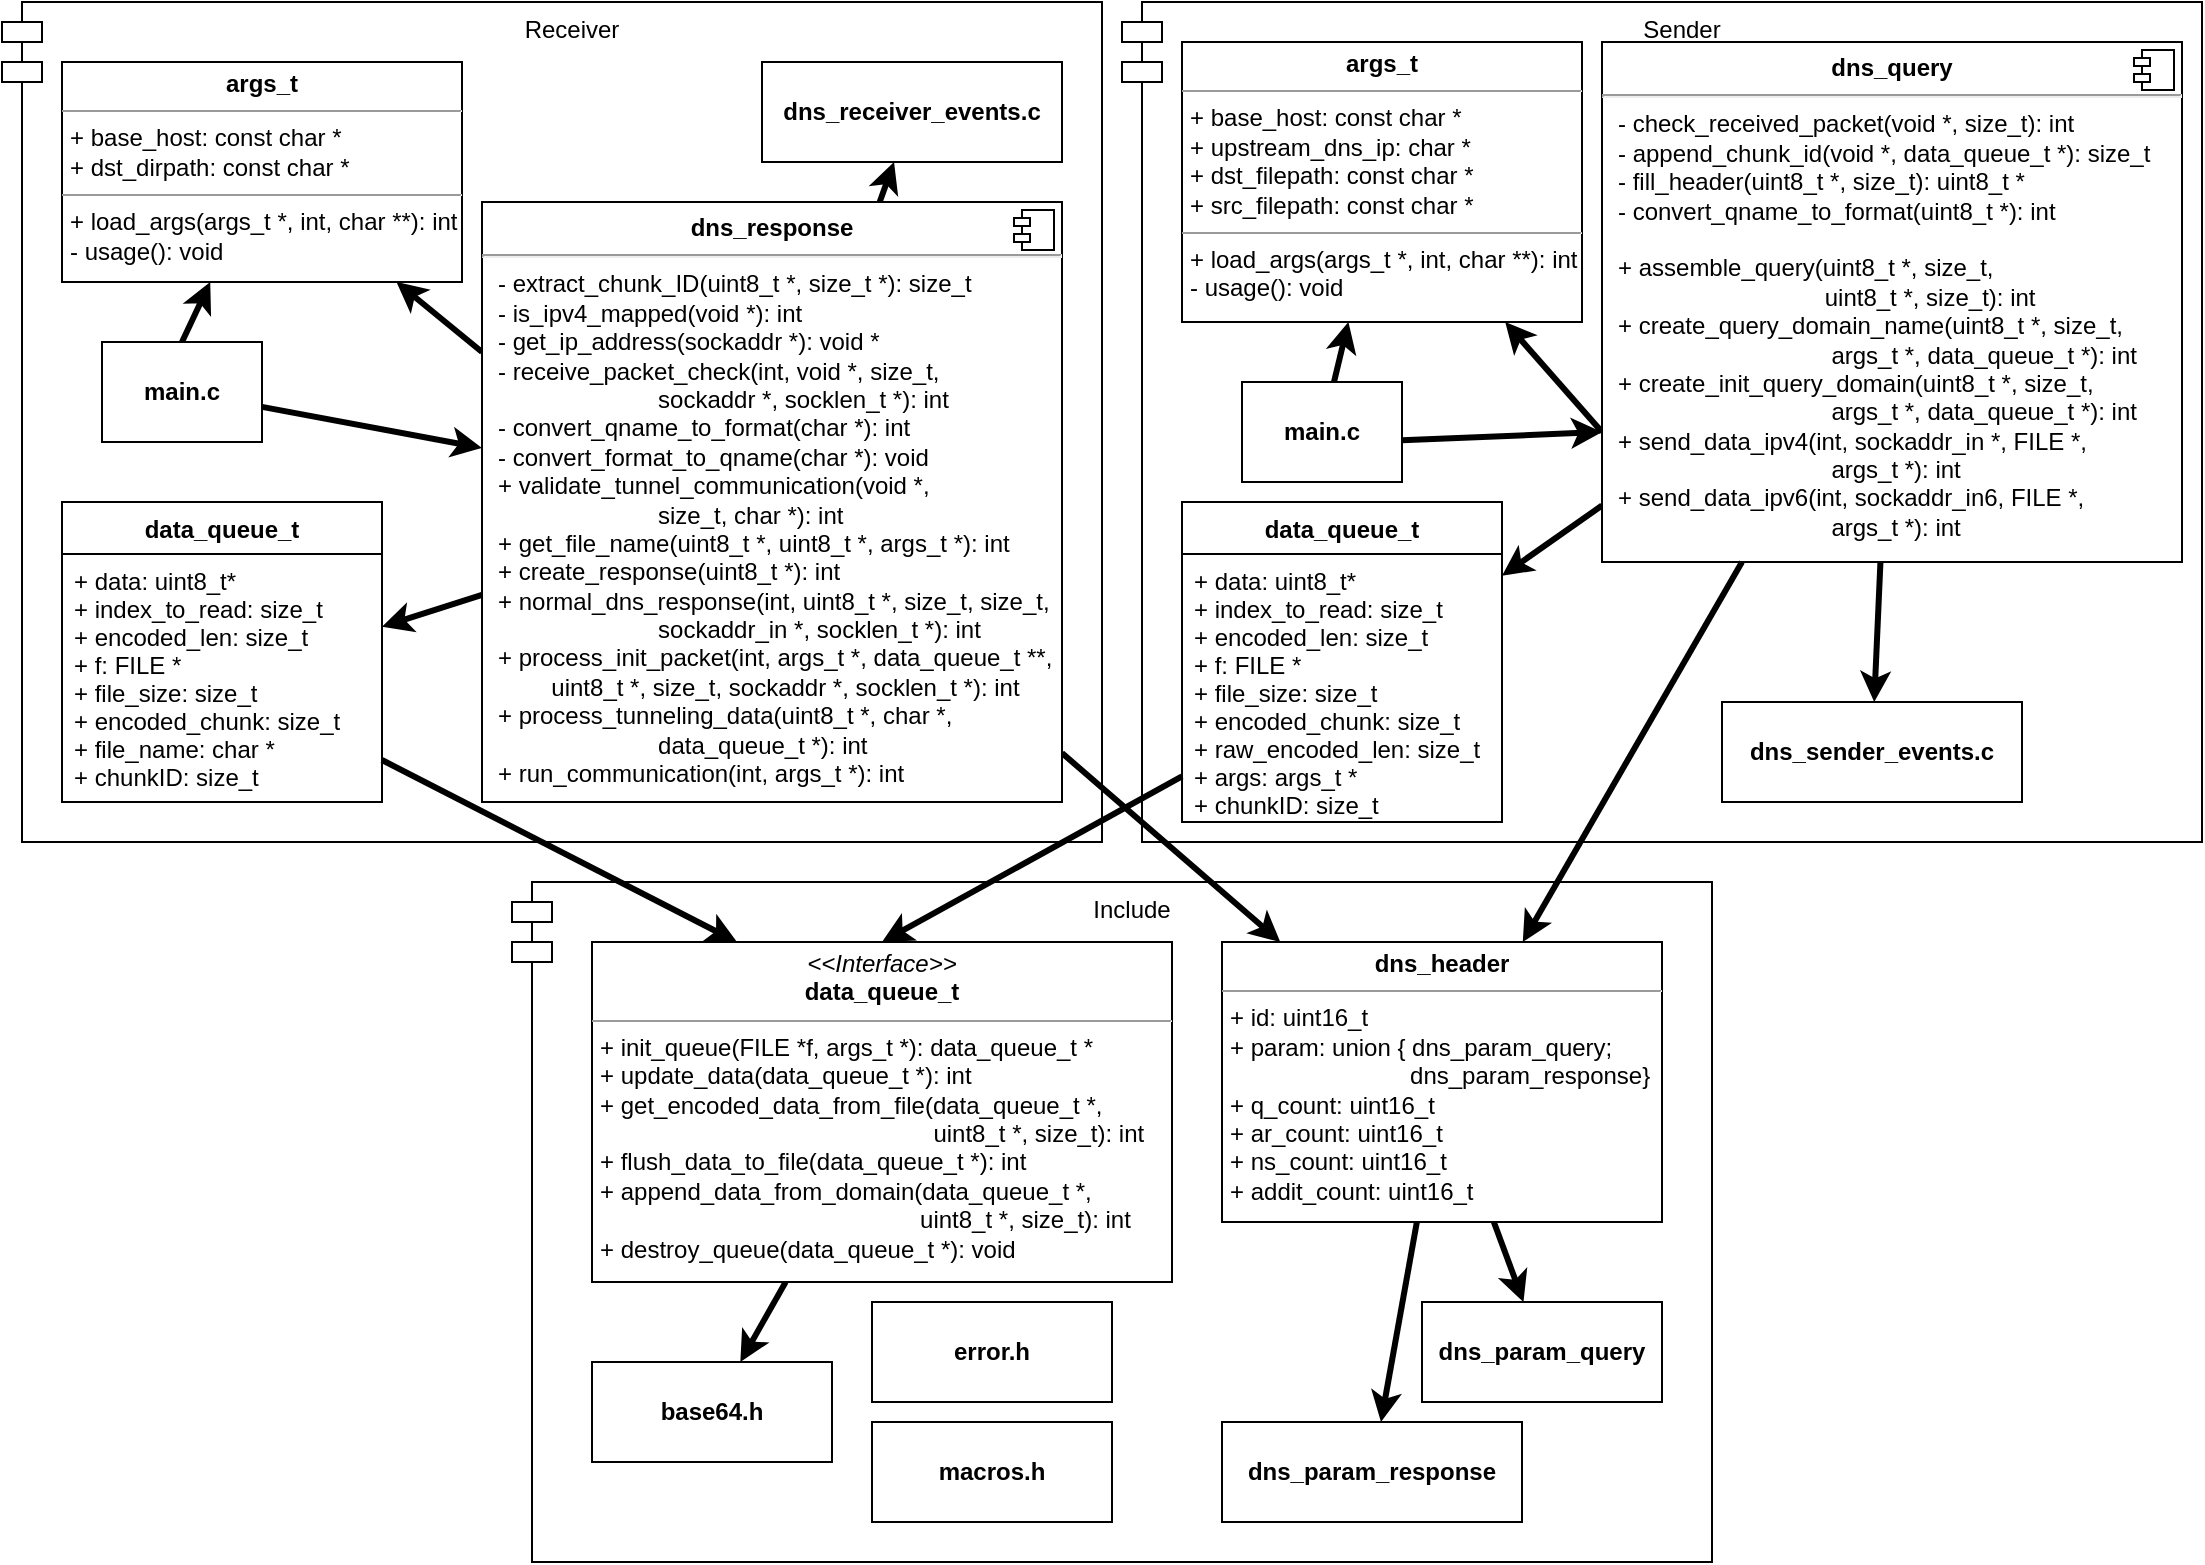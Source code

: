 <mxfile>
    <diagram id="RbQfovTWDlcBjstpYOmP" name="Class diagram">
        <mxGraphModel dx="936" dy="658" grid="1" gridSize="10" guides="1" tooltips="1" connect="1" arrows="1" fold="1" page="1" pageScale="1" pageWidth="1169" pageHeight="827" math="0" shadow="0">
            <root>
                <mxCell id="U9qJtLw5xcD7s-tx1f1j-0"/>
                <mxCell id="U9qJtLw5xcD7s-tx1f1j-1" parent="U9qJtLw5xcD7s-tx1f1j-0"/>
                <mxCell id="F_u8oEnG5R-xwCjrv69D-0" value="Receiver" style="shape=module;align=left;spacingLeft=20;align=center;verticalAlign=top;fontSize=12;" parent="U9qJtLw5xcD7s-tx1f1j-1" vertex="1">
                    <mxGeometry x="30" y="30" width="550" height="420" as="geometry"/>
                </mxCell>
                <mxCell id="F_u8oEnG5R-xwCjrv69D-1" value="Sender" style="shape=module;align=left;spacingLeft=20;align=center;verticalAlign=top;fontSize=12;" parent="U9qJtLw5xcD7s-tx1f1j-1" vertex="1">
                    <mxGeometry x="590" y="30" width="540" height="420" as="geometry"/>
                </mxCell>
                <mxCell id="F_u8oEnG5R-xwCjrv69D-47" style="edgeStyle=none;html=1;fontSize=12;strokeWidth=3;" parent="U9qJtLw5xcD7s-tx1f1j-1" source="F_u8oEnG5R-xwCjrv69D-12" target="F_u8oEnG5R-xwCjrv69D-44" edge="1">
                    <mxGeometry relative="1" as="geometry"/>
                </mxCell>
                <mxCell id="F_u8oEnG5R-xwCjrv69D-48" style="edgeStyle=none;html=1;fontSize=12;strokeWidth=3;" parent="U9qJtLw5xcD7s-tx1f1j-1" source="F_u8oEnG5R-xwCjrv69D-12" target="F_u8oEnG5R-xwCjrv69D-40" edge="1">
                    <mxGeometry relative="1" as="geometry"/>
                </mxCell>
                <mxCell id="F_u8oEnG5R-xwCjrv69D-49" style="edgeStyle=none;html=1;exitX=0;exitY=0.75;exitDx=0;exitDy=0;fontSize=12;strokeWidth=3;" parent="U9qJtLw5xcD7s-tx1f1j-1" source="F_u8oEnG5R-xwCjrv69D-12" target="F_u8oEnG5R-xwCjrv69D-32" edge="1">
                    <mxGeometry relative="1" as="geometry"/>
                </mxCell>
                <mxCell id="F_u8oEnG5R-xwCjrv69D-12" value="&lt;p style=&quot;margin: 0px ; margin-top: 6px ; text-align: center&quot;&gt;&lt;b&gt;dns_query&lt;/b&gt;&lt;/p&gt;&lt;hr&gt;&lt;p style=&quot;margin: 0px ; margin-left: 8px&quot;&gt;- check_received_packet(void *, size_t): int&lt;br&gt;- append_chunk_id(void *, data_queue_t *): size_t&lt;/p&gt;&lt;p style=&quot;margin: 0px ; margin-left: 8px&quot;&gt;- fill_header(uint8_t *, size_t): uint8_t *&lt;/p&gt;&lt;p style=&quot;margin: 0px ; margin-left: 8px&quot;&gt;- convert_qname_to_format(uint8_t *): int&lt;/p&gt;&lt;p style=&quot;margin: 0px ; margin-left: 8px&quot;&gt;&lt;br&gt;&lt;/p&gt;&lt;p style=&quot;margin: 0px ; margin-left: 8px&quot;&gt;+ assemble_query(uint8_t *, size_t,&lt;/p&gt;&lt;p style=&quot;margin: 0px ; margin-left: 8px&quot;&gt;&lt;span style=&quot;white-space: pre&quot;&gt;&#9;&lt;/span&gt;&lt;span style=&quot;white-space: pre&quot;&gt;&#9;&lt;/span&gt;&lt;span style=&quot;white-space: pre&quot;&gt;&#9;&lt;/span&gt;&amp;nbsp; &amp;nbsp; &amp;nbsp; &amp;nbsp;uint8_t *, size_t): int&lt;/p&gt;&lt;p style=&quot;margin: 0px ; margin-left: 8px&quot;&gt;+ create_query_domain_name(uint8_t *, size_t,&lt;/p&gt;&lt;p style=&quot;margin: 0px ; margin-left: 8px&quot;&gt;&lt;span style=&quot;white-space: pre&quot;&gt;&#9;&lt;/span&gt;&lt;span style=&quot;white-space: pre&quot;&gt;&#9;&lt;/span&gt;&lt;span style=&quot;white-space: pre&quot;&gt;&#9;&lt;/span&gt;&lt;span style=&quot;white-space: pre&quot;&gt;&#9;&lt;/span&gt;args_t *, data_queue_t *): int&lt;br&gt;&lt;/p&gt;&lt;p style=&quot;margin: 0px ; margin-left: 8px&quot;&gt;+ create_init_query_domain(uint8_t *, size_t,&lt;/p&gt;&lt;p style=&quot;margin: 0px ; margin-left: 8px&quot;&gt;&lt;span style=&quot;white-space: pre&quot;&gt;&#9;&lt;/span&gt;&lt;span style=&quot;white-space: pre&quot;&gt;&#9;&lt;/span&gt;&lt;span style=&quot;white-space: pre&quot;&gt;&#9;&lt;/span&gt;&lt;span style=&quot;white-space: pre&quot;&gt;&#9;&lt;/span&gt;args_t *, data_queue_t *): int&lt;br&gt;&lt;/p&gt;&lt;p style=&quot;margin: 0px ; margin-left: 8px&quot;&gt;+ send_data_ipv4(int, sockaddr_in *, FILE *,&lt;/p&gt;&lt;p style=&quot;margin: 0px ; margin-left: 8px&quot;&gt;&lt;span style=&quot;white-space: pre&quot;&gt;&#9;&lt;/span&gt;&lt;span style=&quot;white-space: pre&quot;&gt;&#9;&lt;/span&gt;&lt;span style=&quot;white-space: pre&quot;&gt;&#9;&lt;/span&gt;&lt;span style=&quot;white-space: pre&quot;&gt;&#9;&lt;/span&gt;args_t *): int&lt;br&gt;&lt;/p&gt;&lt;p style=&quot;margin: 0px ; margin-left: 8px&quot;&gt;+ send_data_ipv6(int, sockaddr_in6, FILE *,&lt;/p&gt;&lt;p style=&quot;margin: 0px ; margin-left: 8px&quot;&gt;&lt;span&gt;&lt;span style=&quot;white-space: pre&quot;&gt;&#9;&lt;/span&gt;&lt;span style=&quot;white-space: pre&quot;&gt;&#9;&lt;/span&gt;&lt;span style=&quot;white-space: pre&quot;&gt;&#9;&lt;/span&gt;&lt;span style=&quot;white-space: pre&quot;&gt;&#9;&lt;/span&gt;args_t *): int&lt;/span&gt;&lt;/p&gt;" style="align=left;overflow=fill;html=1;dropTarget=0;fontSize=12;" parent="U9qJtLw5xcD7s-tx1f1j-1" vertex="1">
                    <mxGeometry x="830" y="50" width="290" height="260" as="geometry"/>
                </mxCell>
                <mxCell id="F_u8oEnG5R-xwCjrv69D-13" value="" style="shape=component;jettyWidth=8;jettyHeight=4;fontSize=12;" parent="F_u8oEnG5R-xwCjrv69D-12" vertex="1">
                    <mxGeometry x="1" width="20" height="20" relative="1" as="geometry">
                        <mxPoint x="-24" y="4" as="offset"/>
                    </mxGeometry>
                </mxCell>
                <mxCell id="F_u8oEnG5R-xwCjrv69D-17" value="Include" style="shape=module;align=left;spacingLeft=20;align=center;verticalAlign=top;fontSize=12;" parent="U9qJtLw5xcD7s-tx1f1j-1" vertex="1">
                    <mxGeometry x="285" y="470" width="600" height="340" as="geometry"/>
                </mxCell>
                <mxCell id="F_u8oEnG5R-xwCjrv69D-53" style="edgeStyle=none;html=1;fontSize=12;strokeWidth=3;" parent="U9qJtLw5xcD7s-tx1f1j-1" source="F_u8oEnG5R-xwCjrv69D-24" target="F_u8oEnG5R-xwCjrv69D-25" edge="1">
                    <mxGeometry relative="1" as="geometry"/>
                </mxCell>
                <mxCell id="F_u8oEnG5R-xwCjrv69D-24" value="&lt;p style=&quot;margin: 0px ; margin-top: 4px ; text-align: center&quot;&gt;&lt;i&gt;&amp;lt;&amp;lt;Interface&amp;gt;&amp;gt;&lt;/i&gt;&lt;br&gt;&lt;b&gt;data_queue_t&lt;/b&gt;&lt;/p&gt;&lt;hr size=&quot;1&quot;&gt;&lt;p style=&quot;margin: 0px ; margin-left: 4px&quot;&gt;+ init_queue(FILE *f, args_t *): data_queue_t *&lt;br&gt;+ update_data(data_queue_t *): int&lt;/p&gt;&lt;p style=&quot;margin: 0px ; margin-left: 4px&quot;&gt;+ get_encoded_data_from_file(data_queue_t *,&lt;/p&gt;&lt;p style=&quot;margin: 0px ; margin-left: 4px&quot;&gt;&lt;span style=&quot;white-space: pre&quot;&gt;&#9;&lt;/span&gt;&lt;span style=&quot;white-space: pre&quot;&gt;&#9;&lt;/span&gt;&lt;span style=&quot;white-space: pre&quot;&gt;&#9;&lt;/span&gt;&lt;span style=&quot;white-space: pre&quot;&gt;&#9;&lt;/span&gt;&lt;span style=&quot;white-space: pre&quot;&gt;&#9;&lt;/span&gt;&lt;span style=&quot;white-space: pre&quot;&gt;&#9;&lt;/span&gt;&amp;nbsp; uint8_t *, size_t): int&lt;/p&gt;&lt;p style=&quot;margin: 0px ; margin-left: 4px&quot;&gt;+ flush_data_to_file(data_queue_t *): int&lt;/p&gt;&lt;p style=&quot;margin: 0px ; margin-left: 4px&quot;&gt;+ append_data_from_domain(data_queue_t *,&lt;/p&gt;&lt;p style=&quot;margin: 0px ; margin-left: 4px&quot;&gt;&lt;span style=&quot;white-space: pre&quot;&gt;&#9;&lt;/span&gt;&lt;span style=&quot;white-space: pre&quot;&gt;&#9;&lt;/span&gt;&lt;span style=&quot;white-space: pre&quot;&gt;&#9;&lt;/span&gt;&lt;span style=&quot;white-space: pre&quot;&gt;&#9;&lt;/span&gt;&lt;span style=&quot;white-space: pre&quot;&gt;&#9;&lt;/span&gt;&lt;span style=&quot;white-space: pre&quot;&gt;&#9;&lt;/span&gt;uint8_t *, size_t): int&lt;/p&gt;&lt;p style=&quot;margin: 0px ; margin-left: 4px&quot;&gt;+ destroy_queue(data_queue_t *): void&lt;/p&gt;" style="verticalAlign=top;align=left;overflow=fill;fontSize=12;fontFamily=Helvetica;html=1;" parent="U9qJtLw5xcD7s-tx1f1j-1" vertex="1">
                    <mxGeometry x="325" y="500" width="290" height="170" as="geometry"/>
                </mxCell>
                <mxCell id="F_u8oEnG5R-xwCjrv69D-25" value="&lt;p style=&quot;margin: 0px ; margin-top: 4px ; text-align: center&quot;&gt;&lt;br&gt;&lt;b&gt;base64.h&lt;/b&gt;&lt;/p&gt;" style="verticalAlign=top;align=left;overflow=fill;fontSize=12;fontFamily=Helvetica;html=1;" parent="U9qJtLw5xcD7s-tx1f1j-1" vertex="1">
                    <mxGeometry x="325" y="710" width="120" height="50" as="geometry"/>
                </mxCell>
                <mxCell id="F_u8oEnG5R-xwCjrv69D-26" value="&lt;p style=&quot;margin: 0px ; margin-top: 4px ; text-align: center&quot;&gt;&lt;br&gt;&lt;b&gt;macros.h&lt;/b&gt;&lt;/p&gt;" style="verticalAlign=top;align=left;overflow=fill;fontSize=12;fontFamily=Helvetica;html=1;" parent="U9qJtLw5xcD7s-tx1f1j-1" vertex="1">
                    <mxGeometry x="465" y="740" width="120" height="50" as="geometry"/>
                </mxCell>
                <mxCell id="F_u8oEnG5R-xwCjrv69D-27" value="&lt;p style=&quot;margin: 0px ; margin-top: 4px ; text-align: center&quot;&gt;&lt;br&gt;&lt;b&gt;error.h&lt;/b&gt;&lt;/p&gt;" style="verticalAlign=top;align=left;overflow=fill;fontSize=12;fontFamily=Helvetica;html=1;" parent="U9qJtLw5xcD7s-tx1f1j-1" vertex="1">
                    <mxGeometry x="465" y="680" width="120" height="50" as="geometry"/>
                </mxCell>
                <mxCell id="F_u8oEnG5R-xwCjrv69D-51" style="edgeStyle=none;html=1;fontSize=12;strokeWidth=3;" parent="U9qJtLw5xcD7s-tx1f1j-1" source="F_u8oEnG5R-xwCjrv69D-29" target="F_u8oEnG5R-xwCjrv69D-31" edge="1">
                    <mxGeometry relative="1" as="geometry"/>
                </mxCell>
                <mxCell id="F_u8oEnG5R-xwCjrv69D-52" style="edgeStyle=none;html=1;fontSize=12;strokeWidth=3;" parent="U9qJtLw5xcD7s-tx1f1j-1" source="F_u8oEnG5R-xwCjrv69D-29" target="F_u8oEnG5R-xwCjrv69D-30" edge="1">
                    <mxGeometry relative="1" as="geometry"/>
                </mxCell>
                <mxCell id="F_u8oEnG5R-xwCjrv69D-29" value="&lt;p style=&quot;margin: 0px ; margin-top: 4px ; text-align: center&quot;&gt;&lt;b&gt;dns_header&lt;/b&gt;&lt;/p&gt;&lt;hr size=&quot;1&quot;&gt;&lt;p style=&quot;margin: 0px ; margin-left: 4px&quot;&gt;+ id: uint16_t&lt;/p&gt;&lt;p style=&quot;margin: 0px ; margin-left: 4px&quot;&gt;+ param: union { dns_param_query;&lt;/p&gt;&lt;p style=&quot;margin: 0px ; margin-left: 4px&quot;&gt;&lt;span style=&quot;white-space: pre&quot;&gt;&#9;&lt;/span&gt;&lt;span style=&quot;white-space: pre&quot;&gt;&#9;&lt;/span&gt;&lt;span style=&quot;white-space: pre&quot;&gt;&#9;&lt;/span&gt;&amp;nbsp; &amp;nbsp;dns_param_response}&lt;/p&gt;&lt;p style=&quot;margin: 0px ; margin-left: 4px&quot;&gt;+ q_count: uint16_t&lt;/p&gt;&lt;p style=&quot;margin: 0px ; margin-left: 4px&quot;&gt;+ ar_count: uint16_t&lt;/p&gt;&lt;p style=&quot;margin: 0px ; margin-left: 4px&quot;&gt;+ ns_count: uint16_t&lt;/p&gt;&lt;p style=&quot;margin: 0px ; margin-left: 4px&quot;&gt;+ addit_count: uint16_t&lt;/p&gt;" style="verticalAlign=top;align=left;overflow=fill;fontSize=12;fontFamily=Helvetica;html=1;" parent="U9qJtLw5xcD7s-tx1f1j-1" vertex="1">
                    <mxGeometry x="640" y="500" width="220" height="140" as="geometry"/>
                </mxCell>
                <mxCell id="F_u8oEnG5R-xwCjrv69D-30" value="&lt;p style=&quot;margin: 0px ; margin-top: 4px ; text-align: center&quot;&gt;&lt;br&gt;&lt;b&gt;dns_param_response&lt;/b&gt;&lt;/p&gt;" style="verticalAlign=top;align=left;overflow=fill;fontSize=12;fontFamily=Helvetica;html=1;" parent="U9qJtLw5xcD7s-tx1f1j-1" vertex="1">
                    <mxGeometry x="640" y="740" width="150" height="50" as="geometry"/>
                </mxCell>
                <mxCell id="F_u8oEnG5R-xwCjrv69D-31" value="&lt;p style=&quot;margin: 0px ; margin-top: 4px ; text-align: center&quot;&gt;&lt;br&gt;&lt;b&gt;dns_param_query&lt;/b&gt;&lt;/p&gt;" style="verticalAlign=top;align=left;overflow=fill;fontSize=12;fontFamily=Helvetica;html=1;" parent="U9qJtLw5xcD7s-tx1f1j-1" vertex="1">
                    <mxGeometry x="740" y="680" width="120" height="50" as="geometry"/>
                </mxCell>
                <mxCell id="F_u8oEnG5R-xwCjrv69D-32" value="&lt;p style=&quot;margin: 0px ; margin-top: 4px ; text-align: center&quot;&gt;&lt;b&gt;args_t&lt;/b&gt;&lt;/p&gt;&lt;hr size=&quot;1&quot;&gt;&lt;p style=&quot;margin: 0px ; margin-left: 4px&quot;&gt;+ base_host: const char *&lt;/p&gt;&lt;p style=&quot;margin: 0px ; margin-left: 4px&quot;&gt;+ upstream_dns_ip: char *&lt;/p&gt;&lt;p style=&quot;margin: 0px ; margin-left: 4px&quot;&gt;+ dst_filepath: const char *&lt;/p&gt;&lt;p style=&quot;margin: 0px ; margin-left: 4px&quot;&gt;+ src_filepath: const char *&lt;/p&gt;&lt;hr size=&quot;1&quot;&gt;&lt;p style=&quot;margin: 0px ; margin-left: 4px&quot;&gt;+ load_args(args_t *, int, char **): int&lt;/p&gt;&lt;p style=&quot;margin: 0px ; margin-left: 4px&quot;&gt;- usage(): void&lt;/p&gt;" style="verticalAlign=top;align=left;overflow=fill;fontSize=12;fontFamily=Helvetica;html=1;" parent="U9qJtLw5xcD7s-tx1f1j-1" vertex="1">
                    <mxGeometry x="620" y="50" width="200" height="140" as="geometry"/>
                </mxCell>
                <mxCell id="F_u8oEnG5R-xwCjrv69D-45" style="edgeStyle=none;html=1;fontSize=12;strokeWidth=3;" parent="U9qJtLw5xcD7s-tx1f1j-1" source="F_u8oEnG5R-xwCjrv69D-34" target="F_u8oEnG5R-xwCjrv69D-32" edge="1">
                    <mxGeometry relative="1" as="geometry"/>
                </mxCell>
                <mxCell id="F_u8oEnG5R-xwCjrv69D-46" style="edgeStyle=none;html=1;fontSize=12;strokeWidth=3;entryX=0;entryY=0.75;entryDx=0;entryDy=0;" parent="U9qJtLw5xcD7s-tx1f1j-1" target="F_u8oEnG5R-xwCjrv69D-12" edge="1">
                    <mxGeometry relative="1" as="geometry">
                        <mxPoint x="730" y="249.186" as="sourcePoint"/>
                        <mxPoint x="829" y="260" as="targetPoint"/>
                    </mxGeometry>
                </mxCell>
                <mxCell id="F_u8oEnG5R-xwCjrv69D-34" value="&lt;p style=&quot;margin: 0px ; margin-top: 4px ; text-align: center&quot;&gt;&lt;br&gt;&lt;b&gt;main.c&lt;/b&gt;&lt;/p&gt;" style="verticalAlign=top;align=left;overflow=fill;fontSize=12;fontFamily=Helvetica;html=1;" parent="U9qJtLw5xcD7s-tx1f1j-1" vertex="1">
                    <mxGeometry x="650" y="220" width="80" height="50" as="geometry"/>
                </mxCell>
                <mxCell id="F_u8oEnG5R-xwCjrv69D-39" value="data_queue_t" style="swimlane;fontStyle=1;align=center;verticalAlign=top;childLayout=stackLayout;horizontal=1;startSize=26;horizontalStack=0;resizeParent=1;resizeParentMax=0;resizeLast=0;collapsible=1;marginBottom=0;fontSize=12;" parent="U9qJtLw5xcD7s-tx1f1j-1" vertex="1">
                    <mxGeometry x="620" y="280" width="160" height="160" as="geometry"/>
                </mxCell>
                <mxCell id="F_u8oEnG5R-xwCjrv69D-40" value="+ data: uint8_t*&#10;+ index_to_read: size_t&#10;+ encoded_len: size_t&#10;+ f: FILE *&#10;+ file_size: size_t&#10;+ encoded_chunk: size_t&#10;+ raw_encoded_len: size_t&#10;+ args: args_t *&#10;+ chunkID: size_t" style="text;strokeColor=none;fillColor=none;align=left;verticalAlign=top;spacingLeft=4;spacingRight=4;overflow=hidden;rotatable=0;points=[[0,0.5],[1,0.5]];portConstraint=eastwest;fontSize=12;" parent="F_u8oEnG5R-xwCjrv69D-39" vertex="1">
                    <mxGeometry y="26" width="160" height="134" as="geometry"/>
                </mxCell>
                <mxCell id="F_u8oEnG5R-xwCjrv69D-43" style="edgeStyle=none;html=1;fontSize=12;strokeWidth=3;entryX=0.5;entryY=0;entryDx=0;entryDy=0;" parent="U9qJtLw5xcD7s-tx1f1j-1" source="F_u8oEnG5R-xwCjrv69D-40" target="F_u8oEnG5R-xwCjrv69D-24" edge="1">
                    <mxGeometry relative="1" as="geometry">
                        <mxPoint x="610" y="500" as="targetPoint"/>
                    </mxGeometry>
                </mxCell>
                <mxCell id="F_u8oEnG5R-xwCjrv69D-44" value="&lt;p style=&quot;margin: 0px ; margin-top: 4px ; text-align: center&quot;&gt;&lt;br&gt;&lt;b&gt;dns_sender_events.c&lt;/b&gt;&lt;/p&gt;" style="verticalAlign=top;align=left;overflow=fill;fontSize=12;fontFamily=Helvetica;html=1;" parent="U9qJtLw5xcD7s-tx1f1j-1" vertex="1">
                    <mxGeometry x="890" y="380" width="150" height="50" as="geometry"/>
                </mxCell>
                <mxCell id="F_u8oEnG5R-xwCjrv69D-50" style="edgeStyle=none;html=1;fontSize=12;strokeWidth=3;" parent="U9qJtLw5xcD7s-tx1f1j-1" source="F_u8oEnG5R-xwCjrv69D-12" target="F_u8oEnG5R-xwCjrv69D-29" edge="1">
                    <mxGeometry relative="1" as="geometry"/>
                </mxCell>
                <mxCell id="F_u8oEnG5R-xwCjrv69D-62" style="edgeStyle=none;html=1;exitX=0.5;exitY=0;exitDx=0;exitDy=0;fontSize=12;strokeWidth=3;" parent="U9qJtLw5xcD7s-tx1f1j-1" source="F_u8oEnG5R-xwCjrv69D-54" target="F_u8oEnG5R-xwCjrv69D-56" edge="1">
                    <mxGeometry relative="1" as="geometry"/>
                </mxCell>
                <mxCell id="F_u8oEnG5R-xwCjrv69D-66" style="edgeStyle=none;html=1;fontSize=12;strokeWidth=3;" parent="U9qJtLw5xcD7s-tx1f1j-1" source="F_u8oEnG5R-xwCjrv69D-54" target="F_u8oEnG5R-xwCjrv69D-63" edge="1">
                    <mxGeometry relative="1" as="geometry"/>
                </mxCell>
                <mxCell id="F_u8oEnG5R-xwCjrv69D-54" value="&lt;p style=&quot;margin: 0px ; margin-top: 4px ; text-align: center&quot;&gt;&lt;br&gt;&lt;b&gt;main.c&lt;/b&gt;&lt;/p&gt;" style="verticalAlign=top;align=left;overflow=fill;fontSize=12;fontFamily=Helvetica;html=1;" parent="U9qJtLw5xcD7s-tx1f1j-1" vertex="1">
                    <mxGeometry x="80" y="200" width="80" height="50" as="geometry"/>
                </mxCell>
                <mxCell id="F_u8oEnG5R-xwCjrv69D-55" value="&lt;p style=&quot;margin: 0px ; margin-top: 4px ; text-align: center&quot;&gt;&lt;br&gt;&lt;b&gt;dns_receiver_events.c&lt;/b&gt;&lt;/p&gt;" style="verticalAlign=top;align=left;overflow=fill;fontSize=12;fontFamily=Helvetica;html=1;" parent="U9qJtLw5xcD7s-tx1f1j-1" vertex="1">
                    <mxGeometry x="410" y="60" width="150" height="50" as="geometry"/>
                </mxCell>
                <mxCell id="F_u8oEnG5R-xwCjrv69D-56" value="&lt;p style=&quot;margin: 0px ; margin-top: 4px ; text-align: center&quot;&gt;&lt;b&gt;args_t&lt;/b&gt;&lt;/p&gt;&lt;hr size=&quot;1&quot;&gt;&lt;p style=&quot;margin: 0px ; margin-left: 4px&quot;&gt;+ base_host: const char *&lt;/p&gt;&lt;p style=&quot;margin: 0px ; margin-left: 4px&quot;&gt;+ dst_dirpath: const char *&lt;/p&gt;&lt;hr size=&quot;1&quot;&gt;&lt;p style=&quot;margin: 0px ; margin-left: 4px&quot;&gt;+ load_args(args_t *, int, char **): int&lt;/p&gt;&lt;p style=&quot;margin: 0px ; margin-left: 4px&quot;&gt;- usage(): void&lt;/p&gt;" style="verticalAlign=top;align=left;overflow=fill;fontSize=12;fontFamily=Helvetica;html=1;" parent="U9qJtLw5xcD7s-tx1f1j-1" vertex="1">
                    <mxGeometry x="60" y="60" width="200" height="110" as="geometry"/>
                </mxCell>
                <mxCell id="F_u8oEnG5R-xwCjrv69D-59" value="data_queue_t" style="swimlane;fontStyle=1;align=center;verticalAlign=top;childLayout=stackLayout;horizontal=1;startSize=26;horizontalStack=0;resizeParent=1;resizeParentMax=0;resizeLast=0;collapsible=1;marginBottom=0;fontSize=12;" parent="U9qJtLw5xcD7s-tx1f1j-1" vertex="1">
                    <mxGeometry x="60" y="280" width="160" height="150" as="geometry"/>
                </mxCell>
                <mxCell id="F_u8oEnG5R-xwCjrv69D-60" value="+ data: uint8_t*&#10;+ index_to_read: size_t&#10;+ encoded_len: size_t&#10;+ f: FILE *&#10;+ file_size: size_t&#10;+ encoded_chunk: size_t&#10;+ file_name: char *&#10;+ chunkID: size_t" style="text;strokeColor=none;fillColor=none;align=left;verticalAlign=top;spacingLeft=4;spacingRight=4;overflow=hidden;rotatable=0;points=[[0,0.5],[1,0.5]];portConstraint=eastwest;fontSize=12;" parent="F_u8oEnG5R-xwCjrv69D-59" vertex="1">
                    <mxGeometry y="26" width="160" height="124" as="geometry"/>
                </mxCell>
                <mxCell id="F_u8oEnG5R-xwCjrv69D-61" style="edgeStyle=none;html=1;fontSize=12;strokeWidth=3;entryX=0.25;entryY=0;entryDx=0;entryDy=0;" parent="U9qJtLw5xcD7s-tx1f1j-1" source="F_u8oEnG5R-xwCjrv69D-60" target="F_u8oEnG5R-xwCjrv69D-24" edge="1">
                    <mxGeometry relative="1" as="geometry"/>
                </mxCell>
                <mxCell id="F_u8oEnG5R-xwCjrv69D-65" style="edgeStyle=none;html=1;fontSize=12;strokeWidth=3;" parent="U9qJtLw5xcD7s-tx1f1j-1" source="F_u8oEnG5R-xwCjrv69D-63" target="F_u8oEnG5R-xwCjrv69D-55" edge="1">
                    <mxGeometry relative="1" as="geometry"/>
                </mxCell>
                <mxCell id="F_u8oEnG5R-xwCjrv69D-67" style="edgeStyle=none;html=1;fontSize=12;strokeWidth=3;exitX=0;exitY=0.25;exitDx=0;exitDy=0;" parent="U9qJtLw5xcD7s-tx1f1j-1" source="F_u8oEnG5R-xwCjrv69D-63" target="F_u8oEnG5R-xwCjrv69D-56" edge="1">
                    <mxGeometry relative="1" as="geometry"/>
                </mxCell>
                <mxCell id="F_u8oEnG5R-xwCjrv69D-68" style="edgeStyle=none;html=1;fontSize=12;strokeWidth=3;" parent="U9qJtLw5xcD7s-tx1f1j-1" source="F_u8oEnG5R-xwCjrv69D-63" target="F_u8oEnG5R-xwCjrv69D-29" edge="1">
                    <mxGeometry relative="1" as="geometry"/>
                </mxCell>
                <mxCell id="F_u8oEnG5R-xwCjrv69D-69" style="edgeStyle=none;html=1;fontSize=12;strokeWidth=3;" parent="U9qJtLw5xcD7s-tx1f1j-1" source="F_u8oEnG5R-xwCjrv69D-63" target="F_u8oEnG5R-xwCjrv69D-60" edge="1">
                    <mxGeometry relative="1" as="geometry"/>
                </mxCell>
                <mxCell id="F_u8oEnG5R-xwCjrv69D-63" value="&lt;p style=&quot;margin: 0px ; margin-top: 6px ; text-align: center&quot;&gt;&lt;b&gt;dns_response&lt;/b&gt;&lt;/p&gt;&lt;hr&gt;&lt;p style=&quot;margin: 0px ; margin-left: 8px&quot;&gt;- extract_chunk_ID(uint8_t *, size_t *): size_t&lt;br&gt;- is_ipv4_mapped(void *): int&lt;/p&gt;&lt;p style=&quot;margin: 0px ; margin-left: 8px&quot;&gt;- get_ip_address(sockaddr *): void *&lt;/p&gt;&lt;p style=&quot;margin: 0px ; margin-left: 8px&quot;&gt;- receive_packet_check(int, void *, size_t,&lt;/p&gt;&lt;p style=&quot;margin: 0px ; margin-left: 8px&quot;&gt;&lt;span style=&quot;white-space: pre&quot;&gt;&#9;&lt;/span&gt;&lt;span style=&quot;white-space: pre&quot;&gt;&#9;&lt;/span&gt;&lt;span style=&quot;white-space: pre&quot;&gt;&#9;&lt;/span&gt;sockaddr *, socklen_t *): int&lt;/p&gt;&lt;p style=&quot;margin: 0px ; margin-left: 8px&quot;&gt;- convert_qname_to_format(char *): int&lt;/p&gt;&lt;p style=&quot;margin: 0px ; margin-left: 8px&quot;&gt;- convert_format_to_qname(char *): void&lt;/p&gt;&lt;p style=&quot;margin: 0px ; margin-left: 8px&quot;&gt;+ validate_tunnel_communication(void *,&lt;/p&gt;&lt;p style=&quot;margin: 0px ; margin-left: 8px&quot;&gt;&lt;span style=&quot;white-space: pre&quot;&gt;&#9;&lt;/span&gt;&lt;span style=&quot;white-space: pre&quot;&gt;&#9;&lt;/span&gt;&lt;span style=&quot;white-space: pre&quot;&gt;&#9;&lt;/span&gt;size_t, char *): int&lt;/p&gt;&lt;p style=&quot;margin: 0px ; margin-left: 8px&quot;&gt;+ get_file_name(uint8_t *, uint8_t *, args_t *): int&lt;/p&gt;&lt;p style=&quot;margin: 0px ; margin-left: 8px&quot;&gt;+ create_response(uint8_t *):&lt;span&gt;&amp;nbsp;int&lt;/span&gt;&lt;/p&gt;&lt;p style=&quot;margin: 0px ; margin-left: 8px&quot;&gt;+ normal_dns_response(int, uint8_t *, size_t, size_t,&lt;/p&gt;&lt;p style=&quot;margin: 0px ; margin-left: 8px&quot;&gt;&lt;span style=&quot;white-space: pre&quot;&gt;&#9;&lt;/span&gt;&lt;span style=&quot;white-space: pre&quot;&gt;&#9;&lt;span style=&quot;white-space: pre&quot;&gt;&#9;&lt;/span&gt;&lt;/span&gt;sockaddr_in *, socklen_t *): int&lt;/p&gt;&lt;p style=&quot;margin: 0px ; margin-left: 8px&quot;&gt;+ process_init_packet(int, args_t *, data_queue_t **,&lt;/p&gt;&lt;p style=&quot;margin: 0px ; margin-left: 8px&quot;&gt;&lt;span&gt;&lt;span style=&quot;white-space: pre&quot;&gt;&#9;&lt;/span&gt;uint8_t&amp;nbsp;*, size_t, sockaddr *,&amp;nbsp;&lt;/span&gt;&lt;span&gt;socklen_t *): int&lt;/span&gt;&lt;/p&gt;&lt;p style=&quot;margin: 0px ; margin-left: 8px&quot;&gt;&lt;span&gt;+ process_tunneling_data(uint8_t *, char *,&lt;/span&gt;&lt;/p&gt;&lt;p style=&quot;margin: 0px ; margin-left: 8px&quot;&gt;&lt;span&gt;&lt;span style=&quot;white-space: pre&quot;&gt;&#9;&lt;/span&gt;&lt;span style=&quot;white-space: pre&quot;&gt;&#9;&lt;/span&gt;&lt;span style=&quot;white-space: pre&quot;&gt;&#9;&lt;/span&gt;data_queue_t *): int&lt;br&gt;&lt;/span&gt;&lt;/p&gt;&lt;p style=&quot;margin: 0px ; margin-left: 8px&quot;&gt;&lt;span&gt;+ run_communication(int, args_t *): int&lt;/span&gt;&lt;/p&gt;" style="align=left;overflow=fill;html=1;dropTarget=0;fontSize=12;" parent="U9qJtLw5xcD7s-tx1f1j-1" vertex="1">
                    <mxGeometry x="270" y="130" width="290" height="300" as="geometry"/>
                </mxCell>
                <mxCell id="F_u8oEnG5R-xwCjrv69D-64" value="" style="shape=component;jettyWidth=8;jettyHeight=4;fontSize=12;" parent="F_u8oEnG5R-xwCjrv69D-63" vertex="1">
                    <mxGeometry x="1" width="20" height="20" relative="1" as="geometry">
                        <mxPoint x="-24" y="4" as="offset"/>
                    </mxGeometry>
                </mxCell>
            </root>
        </mxGraphModel>
    </diagram>
    <diagram id="Q5PKtIPmYla0WtoodmxI" name="fsm receiver">
        <mxGraphModel dx="936" dy="658" grid="1" gridSize="10" guides="1" tooltips="1" connect="1" arrows="1" fold="1" page="1" pageScale="1" pageWidth="1169" pageHeight="827" math="0" shadow="0">
            <root>
                <mxCell id="fCrUIj7ICpANIgIqwlMM-0"/>
                <mxCell id="fCrUIj7ICpANIgIqwlMM-1" parent="fCrUIj7ICpANIgIqwlMM-0"/>
                <mxCell id="I3N1WQbEvghAyw6arRP5-0" value="Start" style="ellipse;whiteSpace=wrap;html=1;" parent="fCrUIj7ICpANIgIqwlMM-1" vertex="1">
                    <mxGeometry x="20" y="210" width="70" height="70" as="geometry"/>
                </mxCell>
                <mxCell id="I3N1WQbEvghAyw6arRP5-1" value="Load&lt;br&gt;arguments" style="ellipse;whiteSpace=wrap;html=1;" parent="fCrUIj7ICpANIgIqwlMM-1" vertex="1">
                    <mxGeometry x="130" y="200" width="70" height="70" as="geometry"/>
                </mxCell>
                <mxCell id="I3N1WQbEvghAyw6arRP5-2" value="Init and &lt;br&gt;bind&lt;br&gt;socket" style="ellipse;whiteSpace=wrap;html=1;" parent="fCrUIj7ICpANIgIqwlMM-1" vertex="1">
                    <mxGeometry x="100" y="414" width="70" height="70" as="geometry"/>
                </mxCell>
                <mxCell id="I3N1WQbEvghAyw6arRP5-11" value="" style="html=1;verticalAlign=bottom;endArrow=block;exitX=1;exitY=0.5;exitDx=0;exitDy=0;entryX=0.002;entryY=0.582;entryDx=0;entryDy=0;entryPerimeter=0;" parent="fCrUIj7ICpANIgIqwlMM-1" source="I3N1WQbEvghAyw6arRP5-0" target="I3N1WQbEvghAyw6arRP5-1" edge="1">
                    <mxGeometry width="80" relative="1" as="geometry">
                        <mxPoint x="310" y="110" as="sourcePoint"/>
                        <mxPoint x="390" y="110" as="targetPoint"/>
                    </mxGeometry>
                </mxCell>
                <mxCell id="I3N1WQbEvghAyw6arRP5-12" value="" style="html=1;verticalAlign=bottom;endArrow=block;" parent="fCrUIj7ICpANIgIqwlMM-1" source="I3N1WQbEvghAyw6arRP5-1" target="I3N1WQbEvghAyw6arRP5-2" edge="1">
                    <mxGeometry width="80" relative="1" as="geometry">
                        <mxPoint x="280" y="260" as="sourcePoint"/>
                        <mxPoint x="360" y="260" as="targetPoint"/>
                    </mxGeometry>
                </mxCell>
                <mxCell id="I3N1WQbEvghAyw6arRP5-13" value="NO_ERR" style="edgeLabel;html=1;align=center;verticalAlign=middle;resizable=0;points=[];" parent="I3N1WQbEvghAyw6arRP5-12" vertex="1" connectable="0">
                    <mxGeometry x="-0.32" y="1" relative="1" as="geometry">
                        <mxPoint x="24" y="3" as="offset"/>
                    </mxGeometry>
                </mxCell>
                <mxCell id="I3N1WQbEvghAyw6arRP5-14" value="" style="html=1;verticalAlign=bottom;endArrow=block;" parent="fCrUIj7ICpANIgIqwlMM-1" source="I3N1WQbEvghAyw6arRP5-2" target="I3N1WQbEvghAyw6arRP5-34" edge="1">
                    <mxGeometry width="80" relative="1" as="geometry">
                        <mxPoint x="250" y="350" as="sourcePoint"/>
                        <mxPoint x="250" y="520" as="targetPoint"/>
                    </mxGeometry>
                </mxCell>
                <mxCell id="I3N1WQbEvghAyw6arRP5-15" value="NO_ERR" style="edgeLabel;html=1;align=center;verticalAlign=middle;resizable=0;points=[];" parent="I3N1WQbEvghAyw6arRP5-14" vertex="1" connectable="0">
                    <mxGeometry x="-0.3" y="1" relative="1" as="geometry">
                        <mxPoint x="24" as="offset"/>
                    </mxGeometry>
                </mxCell>
                <mxCell id="I3N1WQbEvghAyw6arRP5-16" value="Error" style="ellipse;whiteSpace=wrap;html=1;" parent="fCrUIj7ICpANIgIqwlMM-1" vertex="1">
                    <mxGeometry x="430" y="30" width="70" height="70" as="geometry"/>
                </mxCell>
                <mxCell id="I3N1WQbEvghAyw6arRP5-17" value="" style="html=1;verticalAlign=bottom;endArrow=block;" parent="fCrUIj7ICpANIgIqwlMM-1" source="I3N1WQbEvghAyw6arRP5-1" target="I3N1WQbEvghAyw6arRP5-16" edge="1">
                    <mxGeometry width="80" relative="1" as="geometry">
                        <mxPoint x="320" y="230" as="sourcePoint"/>
                        <mxPoint x="400" y="230" as="targetPoint"/>
                    </mxGeometry>
                </mxCell>
                <mxCell id="I3N1WQbEvghAyw6arRP5-18" value="ERR_ARGS" style="edgeLabel;html=1;align=center;verticalAlign=middle;resizable=0;points=[];" parent="I3N1WQbEvghAyw6arRP5-17" vertex="1" connectable="0">
                    <mxGeometry x="-0.089" y="2" relative="1" as="geometry">
                        <mxPoint as="offset"/>
                    </mxGeometry>
                </mxCell>
                <mxCell id="I3N1WQbEvghAyw6arRP5-19" value="" style="html=1;verticalAlign=bottom;endArrow=block;" parent="fCrUIj7ICpANIgIqwlMM-1" source="I3N1WQbEvghAyw6arRP5-2" target="I3N1WQbEvghAyw6arRP5-16" edge="1">
                    <mxGeometry width="80" relative="1" as="geometry">
                        <mxPoint x="280" y="205" as="sourcePoint"/>
                        <mxPoint x="460.251" y="250.251" as="targetPoint"/>
                    </mxGeometry>
                </mxCell>
                <mxCell id="I3N1WQbEvghAyw6arRP5-20" value="ERR_SOCKET/&lt;br&gt;ERR_BIND" style="edgeLabel;html=1;align=center;verticalAlign=middle;resizable=0;points=[];" parent="I3N1WQbEvghAyw6arRP5-19" vertex="1" connectable="0">
                    <mxGeometry x="-0.089" y="2" relative="1" as="geometry">
                        <mxPoint as="offset"/>
                    </mxGeometry>
                </mxCell>
                <mxCell id="I3N1WQbEvghAyw6arRP5-21" value="End" style="ellipse;whiteSpace=wrap;html=1;" parent="fCrUIj7ICpANIgIqwlMM-1" vertex="1">
                    <mxGeometry x="630" y="80" width="70" height="70" as="geometry"/>
                </mxCell>
                <mxCell id="I3N1WQbEvghAyw6arRP5-22" value="" style="html=1;verticalAlign=bottom;endArrow=block;" parent="fCrUIj7ICpANIgIqwlMM-1" source="I3N1WQbEvghAyw6arRP5-16" target="I3N1WQbEvghAyw6arRP5-21" edge="1">
                    <mxGeometry width="80" relative="1" as="geometry">
                        <mxPoint x="510" y="350" as="sourcePoint"/>
                        <mxPoint x="590" y="390" as="targetPoint"/>
                    </mxGeometry>
                </mxCell>
                <mxCell id="X-xb75h-JxixIpVZp8A_-1" style="edgeStyle=none;html=1;fontSize=35;" edge="1" parent="fCrUIj7ICpANIgIqwlMM-1" source="I3N1WQbEvghAyw6arRP5-34" target="X-xb75h-JxixIpVZp8A_-0">
                    <mxGeometry relative="1" as="geometry"/>
                </mxCell>
                <mxCell id="X-xb75h-JxixIpVZp8A_-8" value="qtype != TXT || &lt;br&gt;base_host not same" style="edgeLabel;html=1;align=center;verticalAlign=middle;resizable=0;points=[];fontSize=12;" vertex="1" connectable="0" parent="X-xb75h-JxixIpVZp8A_-1">
                    <mxGeometry x="0.21" relative="1" as="geometry">
                        <mxPoint y="-12" as="offset"/>
                    </mxGeometry>
                </mxCell>
                <mxCell id="X-xb75h-JxixIpVZp8A_-9" style="edgeStyle=none;html=1;fontSize=12;" edge="1" parent="fCrUIj7ICpANIgIqwlMM-1" source="I3N1WQbEvghAyw6arRP5-34" target="X-xb75h-JxixIpVZp8A_-5">
                    <mxGeometry relative="1" as="geometry"/>
                </mxCell>
                <mxCell id="I3N1WQbEvghAyw6arRP5-34" value="Wait for&lt;br&gt;init packet" style="ellipse;whiteSpace=wrap;html=1;" parent="fCrUIj7ICpANIgIqwlMM-1" vertex="1">
                    <mxGeometry x="320" y="420" width="70" height="70" as="geometry"/>
                </mxCell>
                <mxCell id="I3N1WQbEvghAyw6arRP5-35" value="&lt;font style=&quot;font-size: 35px&quot;&gt;DNS receiver&lt;br&gt;Finite State Machine&lt;/font&gt;" style="text;html=1;align=center;verticalAlign=middle;resizable=0;points=[];autosize=1;strokeColor=none;fillColor=none;" parent="fCrUIj7ICpANIgIqwlMM-1" vertex="1">
                    <mxGeometry x="15" y="60" width="330" height="50" as="geometry"/>
                </mxCell>
                <mxCell id="X-xb75h-JxixIpVZp8A_-3" style="edgeStyle=none;html=1;fontSize=35;" edge="1" parent="fCrUIj7ICpANIgIqwlMM-1" source="X-xb75h-JxixIpVZp8A_-0" target="X-xb75h-JxixIpVZp8A_-2">
                    <mxGeometry relative="1" as="geometry"/>
                </mxCell>
                <mxCell id="X-xb75h-JxixIpVZp8A_-0" value="Normal&lt;br&gt;DNS query" style="ellipse;whiteSpace=wrap;html=1;" vertex="1" parent="fCrUIj7ICpANIgIqwlMM-1">
                    <mxGeometry x="420" y="550" width="70" height="70" as="geometry"/>
                </mxCell>
                <mxCell id="X-xb75h-JxixIpVZp8A_-4" style="edgeStyle=none;html=1;fontSize=35;" edge="1" parent="fCrUIj7ICpANIgIqwlMM-1" source="X-xb75h-JxixIpVZp8A_-2" target="I3N1WQbEvghAyw6arRP5-34">
                    <mxGeometry relative="1" as="geometry"/>
                </mxCell>
                <mxCell id="X-xb75h-JxixIpVZp8A_-2" value="Get response from 8.8.8.8" style="ellipse;whiteSpace=wrap;html=1;" vertex="1" parent="fCrUIj7ICpANIgIqwlMM-1">
                    <mxGeometry x="220" y="560" width="110" height="70" as="geometry"/>
                </mxCell>
                <mxCell id="X-xb75h-JxixIpVZp8A_-13" style="edgeStyle=none;html=1;fontSize=12;" edge="1" parent="fCrUIj7ICpANIgIqwlMM-1" source="X-xb75h-JxixIpVZp8A_-5" target="X-xb75h-JxixIpVZp8A_-10">
                    <mxGeometry relative="1" as="geometry"/>
                </mxCell>
                <mxCell id="X-xb75h-JxixIpVZp8A_-5" value="Open dst file" style="ellipse;whiteSpace=wrap;html=1;" vertex="1" parent="fCrUIj7ICpANIgIqwlMM-1">
                    <mxGeometry x="360" y="270" width="70" height="70" as="geometry"/>
                </mxCell>
                <mxCell id="X-xb75h-JxixIpVZp8A_-15" style="edgeStyle=none;html=1;fontSize=12;" edge="1" parent="fCrUIj7ICpANIgIqwlMM-1" source="X-xb75h-JxixIpVZp8A_-10" target="X-xb75h-JxixIpVZp8A_-11">
                    <mxGeometry relative="1" as="geometry"/>
                </mxCell>
                <mxCell id="X-xb75h-JxixIpVZp8A_-19" style="edgeStyle=none;html=1;fontSize=12;" edge="1" parent="fCrUIj7ICpANIgIqwlMM-1" source="X-xb75h-JxixIpVZp8A_-10" target="I3N1WQbEvghAyw6arRP5-16">
                    <mxGeometry relative="1" as="geometry"/>
                </mxCell>
                <mxCell id="X-xb75h-JxixIpVZp8A_-20" value="Timeout/&lt;br&gt;connection lost" style="edgeLabel;html=1;align=center;verticalAlign=middle;resizable=0;points=[];fontSize=12;" vertex="1" connectable="0" parent="X-xb75h-JxixIpVZp8A_-19">
                    <mxGeometry x="-0.161" relative="1" as="geometry">
                        <mxPoint as="offset"/>
                    </mxGeometry>
                </mxCell>
                <mxCell id="X-xb75h-JxixIpVZp8A_-10" value="Receive data" style="ellipse;whiteSpace=wrap;html=1;" vertex="1" parent="fCrUIj7ICpANIgIqwlMM-1">
                    <mxGeometry x="540" y="220" width="70" height="70" as="geometry"/>
                </mxCell>
                <mxCell id="X-xb75h-JxixIpVZp8A_-16" style="edgeStyle=none;html=1;fontSize=12;" edge="1" parent="fCrUIj7ICpANIgIqwlMM-1" source="X-xb75h-JxixIpVZp8A_-11" target="X-xb75h-JxixIpVZp8A_-12">
                    <mxGeometry relative="1" as="geometry"/>
                </mxCell>
                <mxCell id="X-xb75h-JxixIpVZp8A_-11" value="Decode data" style="ellipse;whiteSpace=wrap;html=1;" vertex="1" parent="fCrUIj7ICpANIgIqwlMM-1">
                    <mxGeometry x="710" y="240" width="70" height="70" as="geometry"/>
                </mxCell>
                <mxCell id="X-xb75h-JxixIpVZp8A_-17" style="edgeStyle=none;html=1;fontSize=12;" edge="1" parent="fCrUIj7ICpANIgIqwlMM-1" source="X-xb75h-JxixIpVZp8A_-12" target="X-xb75h-JxixIpVZp8A_-14">
                    <mxGeometry relative="1" as="geometry"/>
                </mxCell>
                <mxCell id="X-xb75h-JxixIpVZp8A_-12" value="Write to file" style="ellipse;whiteSpace=wrap;html=1;" vertex="1" parent="fCrUIj7ICpANIgIqwlMM-1">
                    <mxGeometry x="780" y="350" width="70" height="70" as="geometry"/>
                </mxCell>
                <mxCell id="X-xb75h-JxixIpVZp8A_-18" style="edgeStyle=none;html=1;fontSize=12;" edge="1" parent="fCrUIj7ICpANIgIqwlMM-1" source="X-xb75h-JxixIpVZp8A_-14" target="X-xb75h-JxixIpVZp8A_-10">
                    <mxGeometry relative="1" as="geometry"/>
                </mxCell>
                <mxCell id="X-xb75h-JxixIpVZp8A_-23" style="edgeStyle=none;html=1;fontSize=12;" edge="1" parent="fCrUIj7ICpANIgIqwlMM-1" source="X-xb75h-JxixIpVZp8A_-14" target="X-xb75h-JxixIpVZp8A_-25">
                    <mxGeometry relative="1" as="geometry"/>
                </mxCell>
                <mxCell id="X-xb75h-JxixIpVZp8A_-24" value="Last packet received" style="edgeLabel;html=1;align=center;verticalAlign=middle;resizable=0;points=[];fontSize=12;" vertex="1" connectable="0" parent="X-xb75h-JxixIpVZp8A_-23">
                    <mxGeometry x="-0.149" y="-1" relative="1" as="geometry">
                        <mxPoint as="offset"/>
                    </mxGeometry>
                </mxCell>
                <mxCell id="X-xb75h-JxixIpVZp8A_-14" value="Send confirmation" style="ellipse;whiteSpace=wrap;html=1;" vertex="1" parent="fCrUIj7ICpANIgIqwlMM-1">
                    <mxGeometry x="640" y="450" width="70" height="70" as="geometry"/>
                </mxCell>
                <mxCell id="X-xb75h-JxixIpVZp8A_-21" style="edgeStyle=none;html=1;exitX=0.714;exitY=0.018;exitDx=0;exitDy=0;entryX=0.984;entryY=0.353;entryDx=0;entryDy=0;fontSize=12;exitPerimeter=0;entryPerimeter=0;" edge="1" parent="fCrUIj7ICpANIgIqwlMM-1" source="X-xb75h-JxixIpVZp8A_-10" target="X-xb75h-JxixIpVZp8A_-10">
                    <mxGeometry relative="1" as="geometry">
                        <Array as="points">
                            <mxPoint x="650" y="190"/>
                            <mxPoint x="650" y="230"/>
                        </Array>
                    </mxGeometry>
                </mxCell>
                <mxCell id="X-xb75h-JxixIpVZp8A_-22" value="ERR_OLD_PACKET" style="edgeLabel;html=1;align=center;verticalAlign=middle;resizable=0;points=[];fontSize=12;" vertex="1" connectable="0" parent="X-xb75h-JxixIpVZp8A_-21">
                    <mxGeometry x="-0.063" y="-1" relative="1" as="geometry">
                        <mxPoint x="35" y="8" as="offset"/>
                    </mxGeometry>
                </mxCell>
                <mxCell id="X-xb75h-JxixIpVZp8A_-26" style="edgeStyle=none;html=1;fontSize=12;" edge="1" parent="fCrUIj7ICpANIgIqwlMM-1" source="X-xb75h-JxixIpVZp8A_-25" target="I3N1WQbEvghAyw6arRP5-34">
                    <mxGeometry relative="1" as="geometry"/>
                </mxCell>
                <mxCell id="X-xb75h-JxixIpVZp8A_-25" value="Flush last chunk to file" style="ellipse;whiteSpace=wrap;html=1;" vertex="1" parent="fCrUIj7ICpANIgIqwlMM-1">
                    <mxGeometry x="440" y="350" width="70" height="70" as="geometry"/>
                </mxCell>
            </root>
        </mxGraphModel>
    </diagram>
    <diagram id="gl2EEQEESjaHCPbTQkDM" name="fsm sender">
        <mxGraphModel grid="1" gridSize="10" guides="1" tooltips="1" connect="1" arrows="1" page="1" fold="1" pageScale="1" pageWidth="1169" pageHeight="827" math="0" shadow="0">
            <root>
                <mxCell id="0"/>
                <mxCell id="1" parent="0"/>
                <mxCell id="i9FF9yoav58OheTaMKSd-1" value="Start" style="ellipse;whiteSpace=wrap;html=1;" parent="1" vertex="1">
                    <mxGeometry x="20" y="210" width="70" height="70" as="geometry"/>
                </mxCell>
                <mxCell id="i9FF9yoav58OheTaMKSd-2" value="Load&lt;br&gt;arguments" style="ellipse;whiteSpace=wrap;html=1;" parent="1" vertex="1">
                    <mxGeometry x="130" y="200" width="70" height="70" as="geometry"/>
                </mxCell>
                <mxCell id="i9FF9yoav58OheTaMKSd-3" value="Init&lt;br&gt;socket" style="ellipse;whiteSpace=wrap;html=1;" parent="1" vertex="1">
                    <mxGeometry x="100" y="414" width="70" height="70" as="geometry"/>
                </mxCell>
                <mxCell id="i9FF9yoav58OheTaMKSd-4" style="edgeStyle=none;html=1;" parent="1" source="i9FF9yoav58OheTaMKSd-7" target="i9FF9yoav58OheTaMKSd-9" edge="1">
                    <mxGeometry relative="1" as="geometry"/>
                </mxCell>
                <mxCell id="i9FF9yoav58OheTaMKSd-5" style="edgeStyle=none;html=1;" parent="1" source="i9FF9yoav58OheTaMKSd-7" target="i9FF9yoav58OheTaMKSd-22" edge="1">
                    <mxGeometry relative="1" as="geometry"/>
                </mxCell>
                <mxCell id="i9FF9yoav58OheTaMKSd-6" value="Last packet&lt;br&gt;was sent" style="edgeLabel;html=1;align=center;verticalAlign=middle;resizable=0;points=[];" parent="i9FF9yoav58OheTaMKSd-5" vertex="1" connectable="0">
                    <mxGeometry x="-0.587" y="3" relative="1" as="geometry">
                        <mxPoint x="58" y="-41" as="offset"/>
                    </mxGeometry>
                </mxCell>
                <mxCell id="i9FF9yoav58OheTaMKSd-7" value="Read&lt;br&gt;file" style="ellipse;whiteSpace=wrap;html=1;" parent="1" vertex="1">
                    <mxGeometry x="600" y="529" width="70" height="70" as="geometry"/>
                </mxCell>
                <mxCell id="i9FF9yoav58OheTaMKSd-8" style="edgeStyle=none;html=1;" parent="1" source="i9FF9yoav58OheTaMKSd-9" target="i9FF9yoav58OheTaMKSd-11" edge="1">
                    <mxGeometry relative="1" as="geometry"/>
                </mxCell>
                <mxCell id="i9FF9yoav58OheTaMKSd-9" value="Encode&lt;br&gt;data" style="ellipse;whiteSpace=wrap;html=1;" parent="1" vertex="1">
                    <mxGeometry x="360" y="409" width="70" height="70" as="geometry"/>
                </mxCell>
                <mxCell id="i9FF9yoav58OheTaMKSd-10" style="edgeStyle=none;html=1;" parent="1" source="i9FF9yoav58OheTaMKSd-11" target="i9FF9yoav58OheTaMKSd-25" edge="1">
                    <mxGeometry relative="1" as="geometry"/>
                </mxCell>
                <mxCell id="i9FF9yoav58OheTaMKSd-11" value="Create&lt;br&gt;query" style="ellipse;whiteSpace=wrap;html=1;" parent="1" vertex="1">
                    <mxGeometry x="450" y="299" width="70" height="70" as="geometry"/>
                </mxCell>
                <mxCell id="i9FF9yoav58OheTaMKSd-12" value="" style="html=1;verticalAlign=bottom;endArrow=block;" parent="1" source="i9FF9yoav58OheTaMKSd-1" target="i9FF9yoav58OheTaMKSd-2" edge="1">
                    <mxGeometry width="80" relative="1" as="geometry">
                        <mxPoint x="310" y="110" as="sourcePoint"/>
                        <mxPoint x="390" y="110" as="targetPoint"/>
                    </mxGeometry>
                </mxCell>
                <mxCell id="i9FF9yoav58OheTaMKSd-13" value="" style="html=1;verticalAlign=bottom;endArrow=block;exitX=0.5;exitY=1;exitDx=0;exitDy=0;" parent="1" source="i9FF9yoav58OheTaMKSd-2" target="i9FF9yoav58OheTaMKSd-3" edge="1">
                    <mxGeometry width="80" relative="1" as="geometry">
                        <mxPoint x="280" y="260" as="sourcePoint"/>
                        <mxPoint x="360" y="260" as="targetPoint"/>
                    </mxGeometry>
                </mxCell>
                <mxCell id="i9FF9yoav58OheTaMKSd-14" value="NO_ERR" style="edgeLabel;html=1;align=center;verticalAlign=middle;resizable=0;points=[];" parent="i9FF9yoav58OheTaMKSd-13" vertex="1" connectable="0">
                    <mxGeometry x="-0.32" y="1" relative="1" as="geometry">
                        <mxPoint x="24" y="3" as="offset"/>
                    </mxGeometry>
                </mxCell>
                <mxCell id="i9FF9yoav58OheTaMKSd-15" value="" style="html=1;verticalAlign=bottom;endArrow=block;entryX=0;entryY=0.5;entryDx=0;entryDy=0;" parent="1" source="i9FF9yoav58OheTaMKSd-3" target="i9FF9yoav58OheTaMKSd-35" edge="1">
                    <mxGeometry width="80" relative="1" as="geometry">
                        <mxPoint x="250" y="350" as="sourcePoint"/>
                        <mxPoint x="250" y="520" as="targetPoint"/>
                    </mxGeometry>
                </mxCell>
                <mxCell id="i9FF9yoav58OheTaMKSd-16" value="NO_ERR" style="edgeLabel;html=1;align=center;verticalAlign=middle;resizable=0;points=[];" parent="i9FF9yoav58OheTaMKSd-15" vertex="1" connectable="0">
                    <mxGeometry x="-0.3" y="1" relative="1" as="geometry">
                        <mxPoint x="24" as="offset"/>
                    </mxGeometry>
                </mxCell>
                <mxCell id="i9FF9yoav58OheTaMKSd-17" value="Error" style="ellipse;whiteSpace=wrap;html=1;" parent="1" vertex="1">
                    <mxGeometry x="430" y="30" width="70" height="70" as="geometry"/>
                </mxCell>
                <mxCell id="i9FF9yoav58OheTaMKSd-18" value="" style="html=1;verticalAlign=bottom;endArrow=block;" parent="1" source="i9FF9yoav58OheTaMKSd-2" target="i9FF9yoav58OheTaMKSd-17" edge="1">
                    <mxGeometry width="80" relative="1" as="geometry">
                        <mxPoint x="320" y="230" as="sourcePoint"/>
                        <mxPoint x="400" y="230" as="targetPoint"/>
                    </mxGeometry>
                </mxCell>
                <mxCell id="i9FF9yoav58OheTaMKSd-19" value="ERR_ARGS" style="edgeLabel;html=1;align=center;verticalAlign=middle;resizable=0;points=[];" parent="i9FF9yoav58OheTaMKSd-18" vertex="1" connectable="0">
                    <mxGeometry x="-0.089" y="2" relative="1" as="geometry">
                        <mxPoint as="offset"/>
                    </mxGeometry>
                </mxCell>
                <mxCell id="i9FF9yoav58OheTaMKSd-20" value="" style="html=1;verticalAlign=bottom;endArrow=block;" parent="1" source="i9FF9yoav58OheTaMKSd-3" target="i9FF9yoav58OheTaMKSd-17" edge="1">
                    <mxGeometry width="80" relative="1" as="geometry">
                        <mxPoint x="280" y="205" as="sourcePoint"/>
                        <mxPoint x="460.251" y="250.251" as="targetPoint"/>
                    </mxGeometry>
                </mxCell>
                <mxCell id="i9FF9yoav58OheTaMKSd-21" value="ERR_SOCKET" style="edgeLabel;html=1;align=center;verticalAlign=middle;resizable=0;points=[];" parent="i9FF9yoav58OheTaMKSd-20" vertex="1" connectable="0">
                    <mxGeometry x="-0.089" y="2" relative="1" as="geometry">
                        <mxPoint as="offset"/>
                    </mxGeometry>
                </mxCell>
                <mxCell id="i9FF9yoav58OheTaMKSd-22" value="End" style="ellipse;whiteSpace=wrap;html=1;" parent="1" vertex="1">
                    <mxGeometry x="800" y="339" width="70" height="70" as="geometry"/>
                </mxCell>
                <mxCell id="i9FF9yoav58OheTaMKSd-23" value="" style="html=1;verticalAlign=bottom;endArrow=block;" parent="1" source="i9FF9yoav58OheTaMKSd-17" target="i9FF9yoav58OheTaMKSd-22" edge="1">
                    <mxGeometry width="80" relative="1" as="geometry">
                        <mxPoint x="510" y="350" as="sourcePoint"/>
                        <mxPoint x="590" y="390" as="targetPoint"/>
                    </mxGeometry>
                </mxCell>
                <mxCell id="i9FF9yoav58OheTaMKSd-24" style="edgeStyle=none;html=1;" parent="1" source="i9FF9yoav58OheTaMKSd-25" target="i9FF9yoav58OheTaMKSd-31" edge="1">
                    <mxGeometry relative="1" as="geometry">
                        <Array as="points">
                            <mxPoint x="650" y="435"/>
                        </Array>
                    </mxGeometry>
                </mxCell>
                <mxCell id="i9FF9yoav58OheTaMKSd-25" value="Send&lt;br&gt;packet" style="ellipse;whiteSpace=wrap;html=1;" parent="1" vertex="1">
                    <mxGeometry x="515" y="400" width="70" height="70" as="geometry"/>
                </mxCell>
                <mxCell id="i9FF9yoav58OheTaMKSd-26" style="edgeStyle=none;html=1;" parent="1" source="i9FF9yoav58OheTaMKSd-31" target="i9FF9yoav58OheTaMKSd-7" edge="1">
                    <mxGeometry relative="1" as="geometry"/>
                </mxCell>
                <mxCell id="i9FF9yoav58OheTaMKSd-27" style="edgeStyle=none;html=1;" parent="1" source="i9FF9yoav58OheTaMKSd-31" target="i9FF9yoav58OheTaMKSd-25" edge="1">
                    <mxGeometry relative="1" as="geometry">
                        <Array as="points">
                            <mxPoint x="620" y="384"/>
                        </Array>
                    </mxGeometry>
                </mxCell>
                <mxCell id="i9FF9yoav58OheTaMKSd-28" value="Timeout/&lt;br&gt;host unreachable" style="edgeLabel;html=1;align=center;verticalAlign=middle;resizable=0;points=[];" parent="i9FF9yoav58OheTaMKSd-27" vertex="1" connectable="0">
                    <mxGeometry x="-0.336" relative="1" as="geometry">
                        <mxPoint x="-30" y="-15" as="offset"/>
                    </mxGeometry>
                </mxCell>
                <mxCell id="i9FF9yoav58OheTaMKSd-29" style="edgeStyle=none;html=1;" parent="1" source="i9FF9yoav58OheTaMKSd-31" target="i9FF9yoav58OheTaMKSd-17" edge="1">
                    <mxGeometry relative="1" as="geometry"/>
                </mxCell>
                <mxCell id="i9FF9yoav58OheTaMKSd-30" value="Connection&lt;br&gt;lost" style="edgeLabel;html=1;align=center;verticalAlign=middle;resizable=0;points=[];" parent="i9FF9yoav58OheTaMKSd-29" vertex="1" connectable="0">
                    <mxGeometry x="-0.164" y="2" relative="1" as="geometry">
                        <mxPoint as="offset"/>
                    </mxGeometry>
                </mxCell>
                <mxCell id="i9FF9yoav58OheTaMKSd-31" value="Receive&lt;br&gt;confimation" style="ellipse;whiteSpace=wrap;html=1;" parent="1" vertex="1">
                    <mxGeometry x="690" y="349" width="70" height="70" as="geometry"/>
                </mxCell>
                <mxCell id="i9FF9yoav58OheTaMKSd-32" style="edgeStyle=none;html=1;" parent="1" source="i9FF9yoav58OheTaMKSd-35" target="i9FF9yoav58OheTaMKSd-7" edge="1">
                    <mxGeometry relative="1" as="geometry"/>
                </mxCell>
                <mxCell id="i9FF9yoav58OheTaMKSd-33" style="edgeStyle=none;html=1;" parent="1" source="i9FF9yoav58OheTaMKSd-35" target="i9FF9yoav58OheTaMKSd-17" edge="1">
                    <mxGeometry relative="1" as="geometry"/>
                </mxCell>
                <mxCell id="i9FF9yoav58OheTaMKSd-34" value="ERR_FNAME_TOO_BIG" style="edgeLabel;html=1;align=center;verticalAlign=middle;resizable=0;points=[];" parent="i9FF9yoav58OheTaMKSd-33" vertex="1" connectable="0">
                    <mxGeometry x="-0.172" y="-2" relative="1" as="geometry">
                        <mxPoint as="offset"/>
                    </mxGeometry>
                </mxCell>
                <mxCell id="i9FF9yoav58OheTaMKSd-35" value="Send init&lt;br&gt;packet" style="ellipse;whiteSpace=wrap;html=1;" parent="1" vertex="1">
                    <mxGeometry x="260" y="500" width="70" height="70" as="geometry"/>
                </mxCell>
                <mxCell id="i9FF9yoav58OheTaMKSd-36" value="&lt;font style=&quot;font-size: 35px&quot;&gt;DNS sender&lt;br&gt;Finite State Machine&lt;/font&gt;" style="text;html=1;align=center;verticalAlign=middle;resizable=0;points=[];autosize=1;strokeColor=none;fillColor=none;" parent="1" vertex="1">
                    <mxGeometry x="15" y="60" width="330" height="50" as="geometry"/>
                </mxCell>
            </root>
        </mxGraphModel>
    </diagram>
</mxfile>
